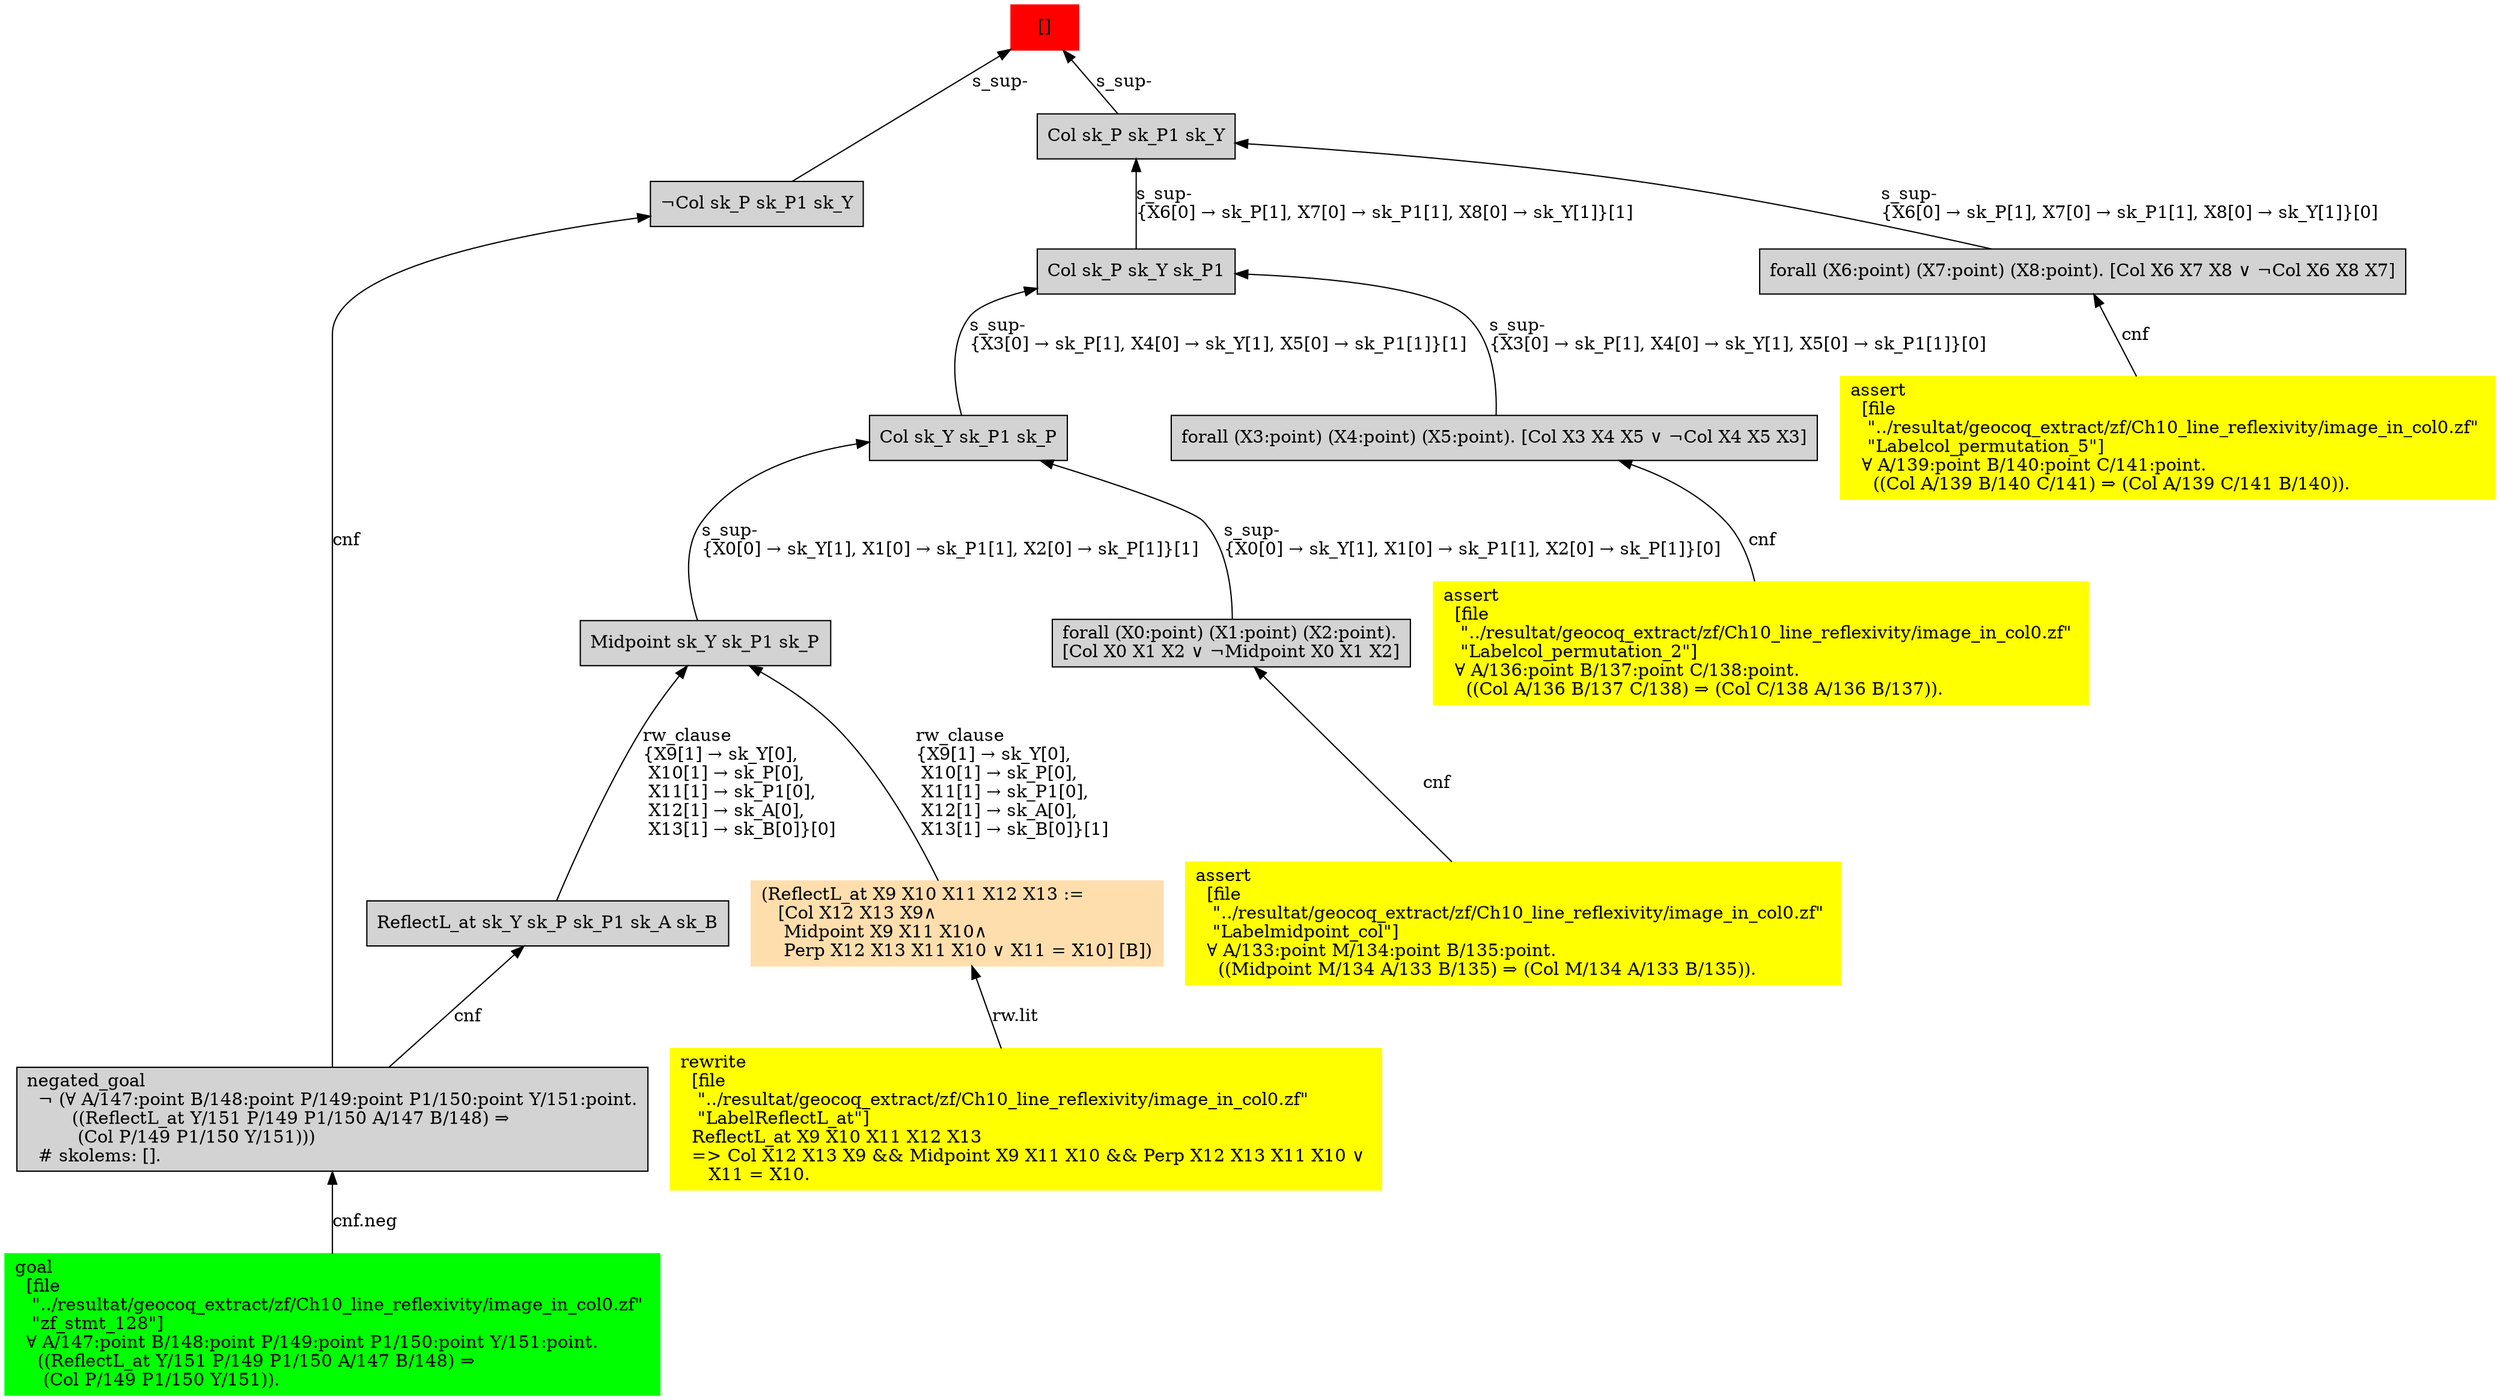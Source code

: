 digraph "unsat_graph" {
  vertex_0 [color=red, label="[]", shape=box, style=filled];
  vertex_0 -> vertex_1 [label="s_sup-\l", dir="back"];
  vertex_1 [shape=box, label="¬Col sk_P sk_P1 sk_Y\l", style=filled];
  vertex_1 -> vertex_2 [label="cnf", dir="back"];
  vertex_2 [shape=box, label="negated_goal\l  ¬ (∀ A/147:point B/148:point P/149:point P1/150:point Y/151:point.\l        ((ReflectL_at Y/151 P/149 P1/150 A/147 B/148) ⇒\l         (Col P/149 P1/150 Y/151)))\l  # skolems: [].\l", style=filled];
  vertex_2 -> vertex_3 [label="cnf.neg", dir="back"];
  vertex_3 [color=green, shape=box, label="goal\l  [file\l   \"../resultat/geocoq_extract/zf/Ch10_line_reflexivity/image_in_col0.zf\" \l   \"zf_stmt_128\"]\l  ∀ A/147:point B/148:point P/149:point P1/150:point Y/151:point.\l    ((ReflectL_at Y/151 P/149 P1/150 A/147 B/148) ⇒\l     (Col P/149 P1/150 Y/151)).\l", style=filled];
  vertex_0 -> vertex_4 [label="s_sup-\l", dir="back"];
  vertex_4 [shape=box, label="Col sk_P sk_P1 sk_Y\l", style=filled];
  vertex_4 -> vertex_5 [label="s_sup-\l\{X6[0] → sk_P[1], X7[0] → sk_P1[1], X8[0] → sk_Y[1]\}[0]\l", dir="back"];
  vertex_5 [shape=box, label="forall (X6:point) (X7:point) (X8:point). [Col X6 X7 X8 ∨ ¬Col X6 X8 X7]\l", style=filled];
  vertex_5 -> vertex_6 [label="cnf", dir="back"];
  vertex_6 [color=yellow, shape=box, label="assert\l  [file\l   \"../resultat/geocoq_extract/zf/Ch10_line_reflexivity/image_in_col0.zf\" \l   \"Labelcol_permutation_5\"]\l  ∀ A/139:point B/140:point C/141:point.\l    ((Col A/139 B/140 C/141) ⇒ (Col A/139 C/141 B/140)).\l", style=filled];
  vertex_4 -> vertex_7 [label="s_sup-\l\{X6[0] → sk_P[1], X7[0] → sk_P1[1], X8[0] → sk_Y[1]\}[1]\l", dir="back"];
  vertex_7 [shape=box, label="Col sk_P sk_Y sk_P1\l", style=filled];
  vertex_7 -> vertex_8 [label="s_sup-\l\{X3[0] → sk_P[1], X4[0] → sk_Y[1], X5[0] → sk_P1[1]\}[0]\l", dir="back"];
  vertex_8 [shape=box, label="forall (X3:point) (X4:point) (X5:point). [Col X3 X4 X5 ∨ ¬Col X4 X5 X3]\l", style=filled];
  vertex_8 -> vertex_9 [label="cnf", dir="back"];
  vertex_9 [color=yellow, shape=box, label="assert\l  [file\l   \"../resultat/geocoq_extract/zf/Ch10_line_reflexivity/image_in_col0.zf\" \l   \"Labelcol_permutation_2\"]\l  ∀ A/136:point B/137:point C/138:point.\l    ((Col A/136 B/137 C/138) ⇒ (Col C/138 A/136 B/137)).\l", style=filled];
  vertex_7 -> vertex_10 [label="s_sup-\l\{X3[0] → sk_P[1], X4[0] → sk_Y[1], X5[0] → sk_P1[1]\}[1]\l", dir="back"];
  vertex_10 [shape=box, label="Col sk_Y sk_P1 sk_P\l", style=filled];
  vertex_10 -> vertex_11 [label="s_sup-\l\{X0[0] → sk_Y[1], X1[0] → sk_P1[1], X2[0] → sk_P[1]\}[0]\l", dir="back"];
  vertex_11 [shape=box, label="forall (X0:point) (X1:point) (X2:point).\l[Col X0 X1 X2 ∨ ¬Midpoint X0 X1 X2]\l", style=filled];
  vertex_11 -> vertex_12 [label="cnf", dir="back"];
  vertex_12 [color=yellow, shape=box, label="assert\l  [file\l   \"../resultat/geocoq_extract/zf/Ch10_line_reflexivity/image_in_col0.zf\" \l   \"Labelmidpoint_col\"]\l  ∀ A/133:point M/134:point B/135:point.\l    ((Midpoint M/134 A/133 B/135) ⇒ (Col M/134 A/133 B/135)).\l", style=filled];
  vertex_10 -> vertex_13 [label="s_sup-\l\{X0[0] → sk_Y[1], X1[0] → sk_P1[1], X2[0] → sk_P[1]\}[1]\l", dir="back"];
  vertex_13 [shape=box, label="Midpoint sk_Y sk_P1 sk_P\l", style=filled];
  vertex_13 -> vertex_14 [label="rw_clause\l\{X9[1] → sk_Y[0], \l X10[1] → sk_P[0], \l X11[1] → sk_P1[0], \l X12[1] → sk_A[0], \l X13[1] → sk_B[0]\}[1]\l", dir="back"];
  vertex_14 [color=navajowhite, shape=box, label="(ReflectL_at X9 X10 X11 X12 X13 :=\l   [Col X12 X13 X9∧\l    Midpoint X9 X11 X10∧\l    Perp X12 X13 X11 X10 ∨ X11 = X10] [B])\l", style=filled];
  vertex_14 -> vertex_15 [label="rw.lit", dir="back"];
  vertex_15 [color=yellow, shape=box, label="rewrite\l  [file\l   \"../resultat/geocoq_extract/zf/Ch10_line_reflexivity/image_in_col0.zf\" \l   \"LabelReflectL_at\"]\l  ReflectL_at X9 X10 X11 X12 X13\l  =\> Col X12 X13 X9 && Midpoint X9 X11 X10 && Perp X12 X13 X11 X10 ∨ \l     X11 = X10.\l", style=filled];
  vertex_13 -> vertex_16 [label="rw_clause\l\{X9[1] → sk_Y[0], \l X10[1] → sk_P[0], \l X11[1] → sk_P1[0], \l X12[1] → sk_A[0], \l X13[1] → sk_B[0]\}[0]\l", dir="back"];
  vertex_16 [shape=box, label="ReflectL_at sk_Y sk_P sk_P1 sk_A sk_B\l", style=filled];
  vertex_16 -> vertex_2 [label="cnf", dir="back"];
  }


